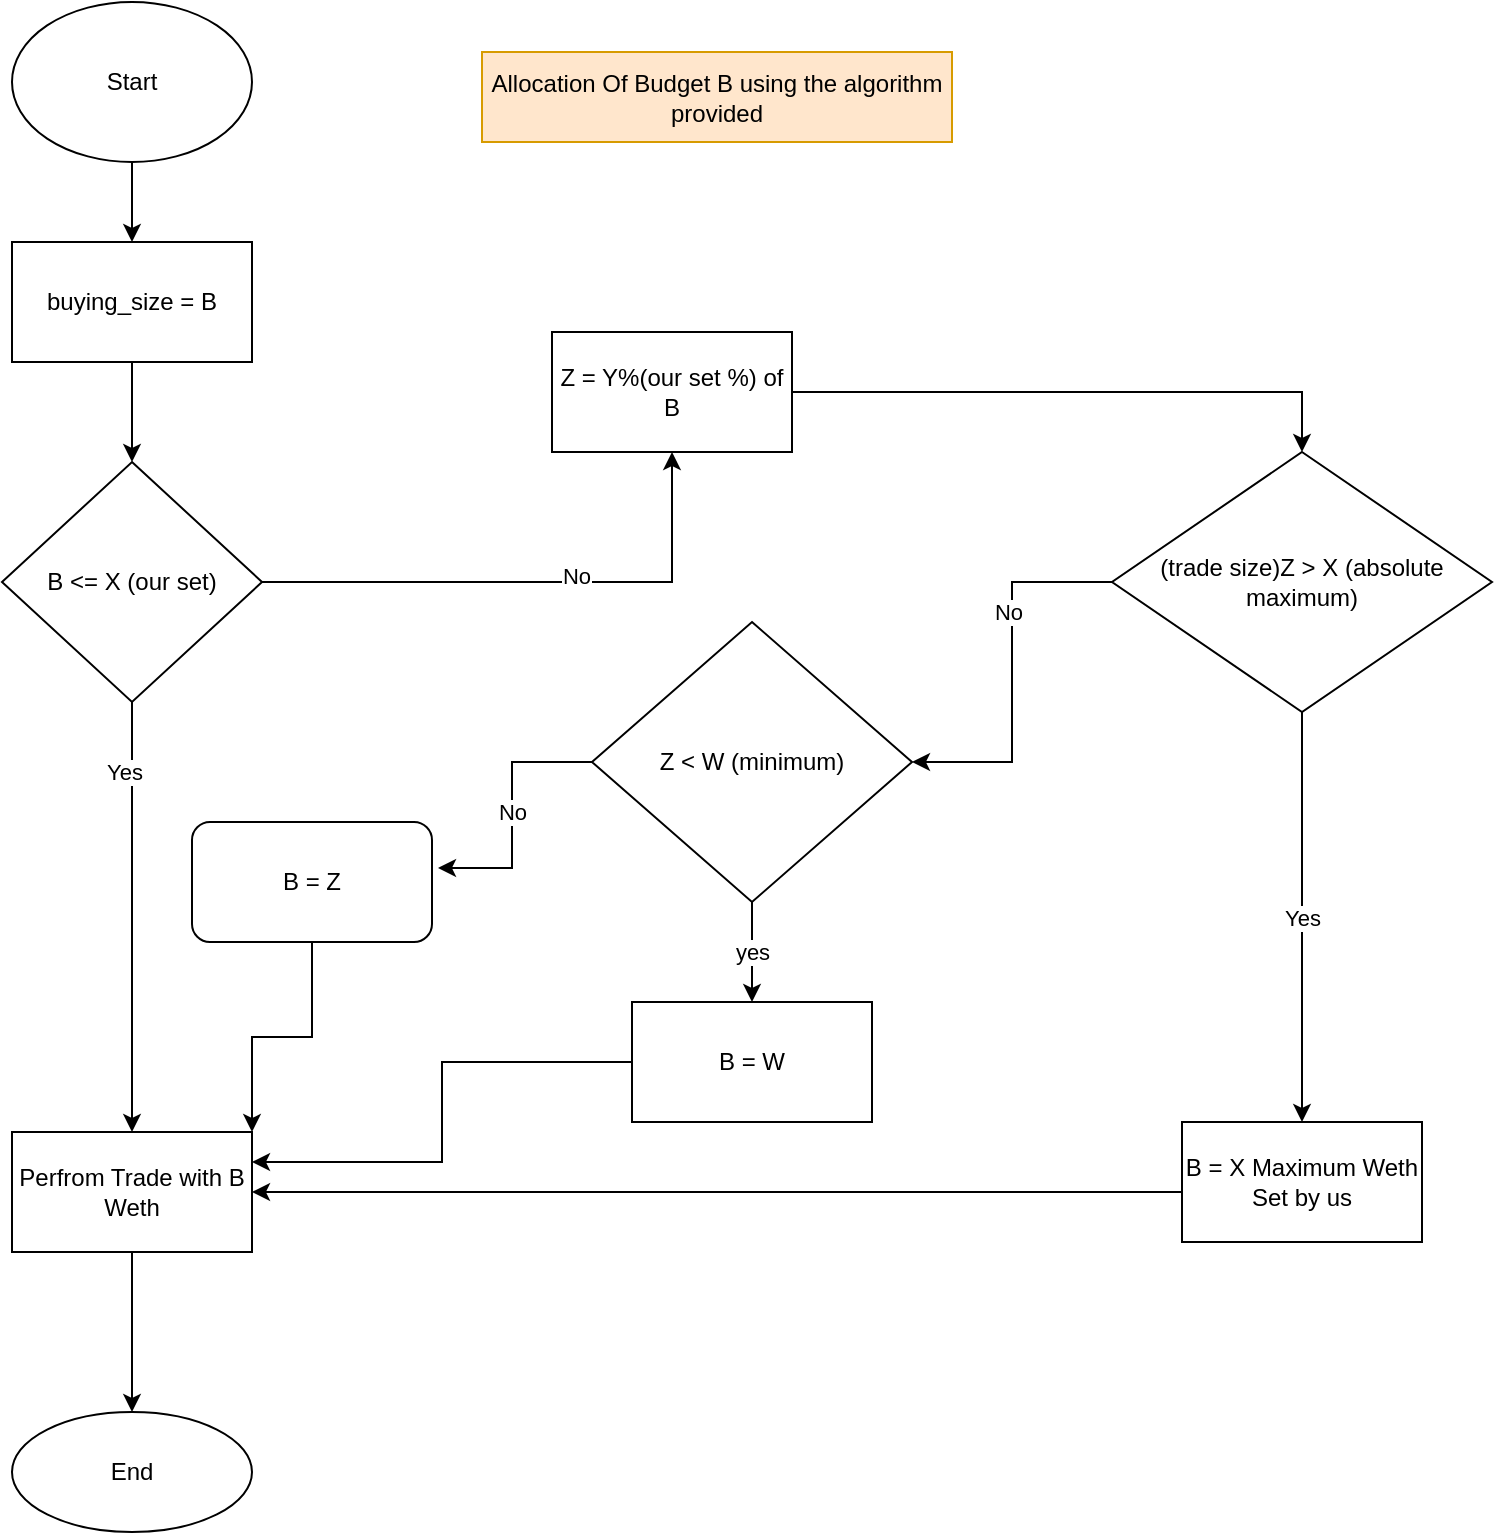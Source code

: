 <mxfile version="20.3.0" type="device" pages="4"><diagram id="FNpu2XobHQQ4prF_8k8P" name="BudgetEstimate"><mxGraphModel dx="1420" dy="857" grid="1" gridSize="10" guides="1" tooltips="1" connect="1" arrows="1" fold="1" page="1" pageScale="1" pageWidth="827" pageHeight="1169" math="0" shadow="0"><root><mxCell id="0"/><mxCell id="1" parent="0"/><mxCell id="94prODg51EuPvyiGcXah-4" value="" style="edgeStyle=orthogonalEdgeStyle;rounded=0;orthogonalLoop=1;jettySize=auto;html=1;" parent="1" source="94prODg51EuPvyiGcXah-1" target="94prODg51EuPvyiGcXah-3" edge="1"><mxGeometry relative="1" as="geometry"/></mxCell><mxCell id="94prODg51EuPvyiGcXah-1" value="Start&lt;br&gt;" style="ellipse;whiteSpace=wrap;html=1;" parent="1" vertex="1"><mxGeometry x="260" y="20" width="120" height="80" as="geometry"/></mxCell><mxCell id="94prODg51EuPvyiGcXah-7" value="" style="edgeStyle=orthogonalEdgeStyle;rounded=0;orthogonalLoop=1;jettySize=auto;html=1;" parent="1" source="94prODg51EuPvyiGcXah-2" target="94prODg51EuPvyiGcXah-5" edge="1"><mxGeometry relative="1" as="geometry"><Array as="points"><mxPoint x="590" y="310"/></Array></mxGeometry></mxCell><mxCell id="94prODg51EuPvyiGcXah-12" value="No" style="edgeLabel;html=1;align=center;verticalAlign=middle;resizable=0;points=[];" parent="94prODg51EuPvyiGcXah-7" vertex="1" connectable="0"><mxGeometry x="0.159" y="3" relative="1" as="geometry"><mxPoint as="offset"/></mxGeometry></mxCell><mxCell id="94prODg51EuPvyiGcXah-14" value="" style="edgeStyle=orthogonalEdgeStyle;rounded=0;orthogonalLoop=1;jettySize=auto;html=1;" parent="1" source="94prODg51EuPvyiGcXah-2" target="94prODg51EuPvyiGcXah-13" edge="1"><mxGeometry relative="1" as="geometry"/></mxCell><mxCell id="94prODg51EuPvyiGcXah-18" value="Yes" style="edgeLabel;html=1;align=center;verticalAlign=middle;resizable=0;points=[];" parent="94prODg51EuPvyiGcXah-14" vertex="1" connectable="0"><mxGeometry x="-0.674" y="-4" relative="1" as="geometry"><mxPoint as="offset"/></mxGeometry></mxCell><mxCell id="94prODg51EuPvyiGcXah-2" value="B &amp;lt;= X (our set)" style="rhombus;whiteSpace=wrap;html=1;" parent="1" vertex="1"><mxGeometry x="255" y="250" width="130" height="120" as="geometry"/></mxCell><mxCell id="94prODg51EuPvyiGcXah-6" value="" style="edgeStyle=orthogonalEdgeStyle;rounded=0;orthogonalLoop=1;jettySize=auto;html=1;" parent="1" source="94prODg51EuPvyiGcXah-3" target="94prODg51EuPvyiGcXah-2" edge="1"><mxGeometry relative="1" as="geometry"/></mxCell><mxCell id="94prODg51EuPvyiGcXah-3" value="buying_size = B" style="whiteSpace=wrap;html=1;" parent="1" vertex="1"><mxGeometry x="260" y="140" width="120" height="60" as="geometry"/></mxCell><mxCell id="94prODg51EuPvyiGcXah-9" value="" style="edgeStyle=orthogonalEdgeStyle;rounded=0;orthogonalLoop=1;jettySize=auto;html=1;entryX=0.5;entryY=0;entryDx=0;entryDy=0;" parent="1" source="94prODg51EuPvyiGcXah-5" target="94prODg51EuPvyiGcXah-8" edge="1"><mxGeometry relative="1" as="geometry"/></mxCell><mxCell id="94prODg51EuPvyiGcXah-5" value="Z = Y%(our set %) of B" style="whiteSpace=wrap;html=1;" parent="1" vertex="1"><mxGeometry x="530" y="185" width="120" height="60" as="geometry"/></mxCell><mxCell id="94prODg51EuPvyiGcXah-11" value="Yes" style="edgeStyle=orthogonalEdgeStyle;rounded=0;orthogonalLoop=1;jettySize=auto;html=1;" parent="1" source="94prODg51EuPvyiGcXah-8" target="94prODg51EuPvyiGcXah-10" edge="1"><mxGeometry relative="1" as="geometry"/></mxCell><mxCell id="94prODg51EuPvyiGcXah-24" style="edgeStyle=orthogonalEdgeStyle;rounded=0;orthogonalLoop=1;jettySize=auto;html=1;exitX=0;exitY=0.5;exitDx=0;exitDy=0;" parent="1" source="94prODg51EuPvyiGcXah-8" target="94prODg51EuPvyiGcXah-20" edge="1"><mxGeometry relative="1" as="geometry"/></mxCell><mxCell id="94prODg51EuPvyiGcXah-25" value="No" style="edgeLabel;html=1;align=center;verticalAlign=middle;resizable=0;points=[];" parent="94prODg51EuPvyiGcXah-24" vertex="1" connectable="0"><mxGeometry x="-0.316" y="-2" relative="1" as="geometry"><mxPoint as="offset"/></mxGeometry></mxCell><mxCell id="94prODg51EuPvyiGcXah-8" value="(trade size)Z &amp;gt; X (absolute maximum)" style="rhombus;whiteSpace=wrap;html=1;" parent="1" vertex="1"><mxGeometry x="810" y="245" width="190" height="130" as="geometry"/></mxCell><mxCell id="94prODg51EuPvyiGcXah-16" style="edgeStyle=orthogonalEdgeStyle;rounded=0;orthogonalLoop=1;jettySize=auto;html=1;entryX=1;entryY=0.5;entryDx=0;entryDy=0;" parent="1" source="94prODg51EuPvyiGcXah-10" target="94prODg51EuPvyiGcXah-13" edge="1"><mxGeometry relative="1" as="geometry"><Array as="points"><mxPoint x="860" y="615"/></Array></mxGeometry></mxCell><mxCell id="94prODg51EuPvyiGcXah-10" value="B = X Maximum Weth Set by us" style="whiteSpace=wrap;html=1;" parent="1" vertex="1"><mxGeometry x="845" y="580" width="120" height="60" as="geometry"/></mxCell><mxCell id="94prODg51EuPvyiGcXah-27" value="" style="edgeStyle=orthogonalEdgeStyle;rounded=0;orthogonalLoop=1;jettySize=auto;html=1;" parent="1" source="94prODg51EuPvyiGcXah-13" target="94prODg51EuPvyiGcXah-26" edge="1"><mxGeometry relative="1" as="geometry"/></mxCell><mxCell id="94prODg51EuPvyiGcXah-13" value="Perfrom Trade with B Weth" style="whiteSpace=wrap;html=1;" parent="1" vertex="1"><mxGeometry x="260" y="585" width="120" height="60" as="geometry"/></mxCell><mxCell id="94prODg51EuPvyiGcXah-19" value="Allocation Of Budget B using the algorithm provided" style="text;html=1;strokeColor=#d79b00;fillColor=#ffe6cc;align=center;verticalAlign=middle;whiteSpace=wrap;rounded=0;" parent="1" vertex="1"><mxGeometry x="495" y="45" width="235" height="45" as="geometry"/></mxCell><mxCell id="94prODg51EuPvyiGcXah-22" value="yes" style="edgeStyle=orthogonalEdgeStyle;rounded=0;orthogonalLoop=1;jettySize=auto;html=1;" parent="1" source="94prODg51EuPvyiGcXah-20" target="94prODg51EuPvyiGcXah-21" edge="1"><mxGeometry relative="1" as="geometry"/></mxCell><mxCell id="94prODg51EuPvyiGcXah-23" value="No" style="edgeStyle=orthogonalEdgeStyle;rounded=0;orthogonalLoop=1;jettySize=auto;html=1;entryX=1.025;entryY=0.383;entryDx=0;entryDy=0;entryPerimeter=0;" parent="1" source="94prODg51EuPvyiGcXah-20" edge="1" target="O1jmOO3gXEvFfot-EQC5-1"><mxGeometry relative="1" as="geometry"><mxPoint x="430" y="430" as="targetPoint"/></mxGeometry></mxCell><mxCell id="94prODg51EuPvyiGcXah-20" value="Z &amp;lt; W (minimum)" style="rhombus;whiteSpace=wrap;html=1;" parent="1" vertex="1"><mxGeometry x="550" y="330" width="160" height="140" as="geometry"/></mxCell><mxCell id="O1jmOO3gXEvFfot-EQC5-3" style="edgeStyle=orthogonalEdgeStyle;rounded=0;orthogonalLoop=1;jettySize=auto;html=1;entryX=1;entryY=0.25;entryDx=0;entryDy=0;" edge="1" parent="1" source="94prODg51EuPvyiGcXah-21" target="94prODg51EuPvyiGcXah-13"><mxGeometry relative="1" as="geometry"/></mxCell><mxCell id="94prODg51EuPvyiGcXah-21" value="B = W" style="whiteSpace=wrap;html=1;" parent="1" vertex="1"><mxGeometry x="570" y="520" width="120" height="60" as="geometry"/></mxCell><mxCell id="94prODg51EuPvyiGcXah-26" value="End" style="ellipse;whiteSpace=wrap;html=1;" parent="1" vertex="1"><mxGeometry x="260" y="725" width="120" height="60" as="geometry"/></mxCell><mxCell id="O1jmOO3gXEvFfot-EQC5-2" style="edgeStyle=orthogonalEdgeStyle;rounded=0;orthogonalLoop=1;jettySize=auto;html=1;entryX=1;entryY=0;entryDx=0;entryDy=0;" edge="1" parent="1" source="O1jmOO3gXEvFfot-EQC5-1" target="94prODg51EuPvyiGcXah-13"><mxGeometry relative="1" as="geometry"/></mxCell><mxCell id="O1jmOO3gXEvFfot-EQC5-1" value="B = Z" style="rounded=1;whiteSpace=wrap;html=1;" vertex="1" parent="1"><mxGeometry x="350" y="430" width="120" height="60" as="geometry"/></mxCell></root></mxGraphModel></diagram><diagram id="sacTPlc072StSsidszk1" name="ERC-20 Token Tracking Flow"><mxGraphModel dx="1420" dy="857" grid="1" gridSize="10" guides="1" tooltips="1" connect="1" arrows="1" fold="1" page="1" pageScale="1" pageWidth="827" pageHeight="1169" math="0" shadow="0"><root><mxCell id="0"/><mxCell id="1" parent="0"/><mxCell id="L5JxGp0d4YR7IYBeEnBp-8" value="" style="edgeStyle=orthogonalEdgeStyle;rounded=0;orthogonalLoop=1;jettySize=auto;html=1;" parent="1" source="L5JxGp0d4YR7IYBeEnBp-6" target="L5JxGp0d4YR7IYBeEnBp-7" edge="1"><mxGeometry relative="1" as="geometry"/></mxCell><mxCell id="L5JxGp0d4YR7IYBeEnBp-6" value="Start" style="ellipse;whiteSpace=wrap;html=1;" parent="1" vertex="1"><mxGeometry x="230" y="90" width="120" height="80" as="geometry"/></mxCell><mxCell id="L5JxGp0d4YR7IYBeEnBp-10" value="" style="edgeStyle=orthogonalEdgeStyle;rounded=0;orthogonalLoop=1;jettySize=auto;html=1;" parent="1" source="L5JxGp0d4YR7IYBeEnBp-7" target="L5JxGp0d4YR7IYBeEnBp-9" edge="1"><mxGeometry relative="1" as="geometry"/></mxCell><mxCell id="L5JxGp0d4YR7IYBeEnBp-7" value="Retrive Data From Quicknode API" style="whiteSpace=wrap;html=1;" parent="1" vertex="1"><mxGeometry x="230" y="260" width="120" height="60" as="geometry"/></mxCell><mxCell id="L5JxGp0d4YR7IYBeEnBp-12" value="" style="edgeStyle=orthogonalEdgeStyle;rounded=0;orthogonalLoop=1;jettySize=auto;html=1;" parent="1" source="L5JxGp0d4YR7IYBeEnBp-9" target="L5JxGp0d4YR7IYBeEnBp-11" edge="1"><mxGeometry relative="1" as="geometry"/></mxCell><mxCell id="L5JxGp0d4YR7IYBeEnBp-21" style="edgeStyle=orthogonalEdgeStyle;rounded=0;orthogonalLoop=1;jettySize=auto;html=1;exitX=0.5;exitY=0;exitDx=0;exitDy=0;" parent="1" source="L5JxGp0d4YR7IYBeEnBp-9" edge="1"><mxGeometry relative="1" as="geometry"><mxPoint x="490" y="170" as="targetPoint"/></mxGeometry></mxCell><mxCell id="L5JxGp0d4YR7IYBeEnBp-9" value="Enter On Database" style="whiteSpace=wrap;html=1;" parent="1" vertex="1"><mxGeometry x="430" y="260" width="120" height="60" as="geometry"/></mxCell><mxCell id="L5JxGp0d4YR7IYBeEnBp-14" value="" style="edgeStyle=orthogonalEdgeStyle;rounded=0;orthogonalLoop=1;jettySize=auto;html=1;" parent="1" source="L5JxGp0d4YR7IYBeEnBp-11" target="L5JxGp0d4YR7IYBeEnBp-13" edge="1"><mxGeometry relative="1" as="geometry"/></mxCell><mxCell id="L5JxGp0d4YR7IYBeEnBp-11" value="Tally The Changes" style="whiteSpace=wrap;html=1;" parent="1" vertex="1"><mxGeometry x="630" y="260" width="120" height="60" as="geometry"/></mxCell><mxCell id="L5JxGp0d4YR7IYBeEnBp-16" value="" style="edgeStyle=orthogonalEdgeStyle;rounded=0;orthogonalLoop=1;jettySize=auto;html=1;" parent="1" source="L5JxGp0d4YR7IYBeEnBp-13" target="L5JxGp0d4YR7IYBeEnBp-15" edge="1"><mxGeometry relative="1" as="geometry"/></mxCell><mxCell id="L5JxGp0d4YR7IYBeEnBp-13" value="Perform Calculations" style="whiteSpace=wrap;html=1;" parent="1" vertex="1"><mxGeometry x="630" y="420" width="120" height="60" as="geometry"/></mxCell><mxCell id="L5JxGp0d4YR7IYBeEnBp-19" style="edgeStyle=orthogonalEdgeStyle;rounded=0;orthogonalLoop=1;jettySize=auto;html=1;entryX=0.5;entryY=1;entryDx=0;entryDy=0;" parent="1" source="L5JxGp0d4YR7IYBeEnBp-15" target="L5JxGp0d4YR7IYBeEnBp-7" edge="1"><mxGeometry relative="1" as="geometry"/></mxCell><mxCell id="L5JxGp0d4YR7IYBeEnBp-15" value="Execute Transaction" style="whiteSpace=wrap;html=1;" parent="1" vertex="1"><mxGeometry x="380" y="420" width="120" height="60" as="geometry"/></mxCell><mxCell id="L5JxGp0d4YR7IYBeEnBp-22" style="edgeStyle=orthogonalEdgeStyle;rounded=0;orthogonalLoop=1;jettySize=auto;html=1;" parent="1" source="L5JxGp0d4YR7IYBeEnBp-20" target="L5JxGp0d4YR7IYBeEnBp-11" edge="1"><mxGeometry relative="1" as="geometry"/></mxCell><mxCell id="L5JxGp0d4YR7IYBeEnBp-20" value="MongoDB" style="shape=cylinder3;whiteSpace=wrap;html=1;boundedLbl=1;backgroundOutline=1;size=15;" parent="1" vertex="1"><mxGeometry x="470" y="90" width="60" height="80" as="geometry"/></mxCell><mxCell id="L5JxGp0d4YR7IYBeEnBp-23" value="ERC20 token Wallet Watcher&amp;nbsp;" style="text;html=1;strokeColor=#b85450;fillColor=#f8cecc;align=center;verticalAlign=middle;whiteSpace=wrap;rounded=0;" parent="1" vertex="1"><mxGeometry x="70" y="100" width="100" height="80" as="geometry"/></mxCell></root></mxGraphModel></diagram><diagram id="3hi3cRl_9771kq-IKZ4E" name="Memepool Flow"><mxGraphModel dx="1671" dy="2177" grid="1" gridSize="10" guides="1" tooltips="1" connect="1" arrows="1" fold="1" page="1" pageScale="1" pageWidth="827" pageHeight="1169" math="0" shadow="0"><root><mxCell id="0"/><mxCell id="1" parent="0"/><mxCell id="3WFc5vQKd3-LUx4yg6Go-4" style="edgeStyle=orthogonalEdgeStyle;rounded=0;orthogonalLoop=1;jettySize=auto;html=1;entryX=0.5;entryY=0;entryDx=0;entryDy=0;exitX=0.07;exitY=0.4;exitDx=0;exitDy=0;exitPerimeter=0;" parent="1" source="3WFc5vQKd3-LUx4yg6Go-2" target="3WFc5vQKd3-LUx4yg6Go-3" edge="1"><mxGeometry relative="1" as="geometry"><Array as="points"><mxPoint x="621" y="40"/><mxPoint x="350" y="40"/></Array></mxGeometry></mxCell><mxCell id="3WFc5vQKd3-LUx4yg6Go-2" value="Blocknative API" style="ellipse;shape=cloud;whiteSpace=wrap;html=1;" parent="1" vertex="1"><mxGeometry x="630" y="-30" width="150" height="90" as="geometry"/></mxCell><mxCell id="3WFc5vQKd3-LUx4yg6Go-6" style="edgeStyle=orthogonalEdgeStyle;rounded=0;orthogonalLoop=1;jettySize=auto;html=1;entryX=1;entryY=0.5;entryDx=0;entryDy=0;entryPerimeter=0;" parent="1" source="3WFc5vQKd3-LUx4yg6Go-3" target="3WFc5vQKd3-LUx4yg6Go-5" edge="1"><mxGeometry relative="1" as="geometry"/></mxCell><mxCell id="3WFc5vQKd3-LUx4yg6Go-7" style="edgeStyle=orthogonalEdgeStyle;rounded=0;orthogonalLoop=1;jettySize=auto;html=1;" parent="1" source="3WFc5vQKd3-LUx4yg6Go-3" edge="1"><mxGeometry relative="1" as="geometry"><mxPoint x="350" y="160" as="targetPoint"/></mxGeometry></mxCell><mxCell id="3WFc5vQKd3-LUx4yg6Go-3" value="Webhooks&lt;br&gt;&lt;br&gt;(Ngork)" style="rounded=1;whiteSpace=wrap;html=1;" parent="1" vertex="1"><mxGeometry x="290" y="60" width="120" height="60" as="geometry"/></mxCell><mxCell id="3WFc5vQKd3-LUx4yg6Go-5" value="MongoDB" style="shape=cylinder3;whiteSpace=wrap;html=1;boundedLbl=1;backgroundOutline=1;size=15;" parent="1" vertex="1"><mxGeometry x="70" y="100" width="60" height="80" as="geometry"/></mxCell><mxCell id="3WFc5vQKd3-LUx4yg6Go-10" style="edgeStyle=orthogonalEdgeStyle;rounded=0;orthogonalLoop=1;jettySize=auto;html=1;entryX=0;entryY=0.5;entryDx=0;entryDy=0;" parent="1" source="3WFc5vQKd3-LUx4yg6Go-8" target="3WFc5vQKd3-LUx4yg6Go-9" edge="1"><mxGeometry relative="1" as="geometry"/></mxCell><mxCell id="3WFc5vQKd3-LUx4yg6Go-13" style="edgeStyle=orthogonalEdgeStyle;rounded=0;orthogonalLoop=1;jettySize=auto;html=1;exitX=0.5;exitY=1;exitDx=0;exitDy=0;entryX=0.5;entryY=0;entryDx=0;entryDy=0;" parent="1" source="3WFc5vQKd3-LUx4yg6Go-8" target="3WFc5vQKd3-LUx4yg6Go-12" edge="1"><mxGeometry relative="1" as="geometry"/></mxCell><mxCell id="3WFc5vQKd3-LUx4yg6Go-8" value="Check For Budget" style="rounded=1;whiteSpace=wrap;html=1;" parent="1" vertex="1"><mxGeometry x="290" y="160" width="120" height="60" as="geometry"/></mxCell><mxCell id="3WFc5vQKd3-LUx4yg6Go-11" style="edgeStyle=orthogonalEdgeStyle;rounded=0;orthogonalLoop=1;jettySize=auto;html=1;" parent="1" source="3WFc5vQKd3-LUx4yg6Go-9" edge="1"><mxGeometry relative="1" as="geometry"><mxPoint x="410" y="200" as="targetPoint"/><Array as="points"><mxPoint x="540" y="140"/><mxPoint x="540" y="200"/></Array></mxGeometry></mxCell><mxCell id="3WFc5vQKd3-LUx4yg6Go-9" value="Budget Checker" style="ellipse;whiteSpace=wrap;html=1;aspect=fixed;" parent="1" vertex="1"><mxGeometry x="450" y="100" width="80" height="80" as="geometry"/></mxCell><mxCell id="3WFc5vQKd3-LUx4yg6Go-15" value="" style="edgeStyle=orthogonalEdgeStyle;rounded=0;orthogonalLoop=1;jettySize=auto;html=1;" parent="1" source="3WFc5vQKd3-LUx4yg6Go-12" target="3WFc5vQKd3-LUx4yg6Go-14" edge="1"><mxGeometry relative="1" as="geometry"/></mxCell><mxCell id="3WFc5vQKd3-LUx4yg6Go-12" value="Prepare Transaction" style="rounded=1;whiteSpace=wrap;html=1;" parent="1" vertex="1"><mxGeometry x="290" y="270" width="120" height="60" as="geometry"/></mxCell><mxCell id="3WFc5vQKd3-LUx4yg6Go-17" value="" style="edgeStyle=orthogonalEdgeStyle;rounded=0;orthogonalLoop=1;jettySize=auto;html=1;" parent="1" source="3WFc5vQKd3-LUx4yg6Go-14" target="3WFc5vQKd3-LUx4yg6Go-16" edge="1"><mxGeometry relative="1" as="geometry"/></mxCell><mxCell id="3WFc5vQKd3-LUx4yg6Go-14" value="Frontrun" style="whiteSpace=wrap;html=1;rounded=1;" parent="1" vertex="1"><mxGeometry x="290" y="380" width="120" height="60" as="geometry"/></mxCell><mxCell id="3WFc5vQKd3-LUx4yg6Go-18" style="edgeStyle=orthogonalEdgeStyle;rounded=0;orthogonalLoop=1;jettySize=auto;html=1;entryX=0.5;entryY=1;entryDx=0;entryDy=0;entryPerimeter=0;" parent="1" source="3WFc5vQKd3-LUx4yg6Go-16" target="3WFc5vQKd3-LUx4yg6Go-5" edge="1"><mxGeometry relative="1" as="geometry"/></mxCell><mxCell id="3WFc5vQKd3-LUx4yg6Go-19" value="Yes" style="edgeLabel;html=1;align=center;verticalAlign=middle;resizable=0;points=[];" parent="3WFc5vQKd3-LUx4yg6Go-18" vertex="1" connectable="0"><mxGeometry x="-0.752" y="-1" relative="1" as="geometry"><mxPoint as="offset"/></mxGeometry></mxCell><mxCell id="3WFc5vQKd3-LUx4yg6Go-28" style="edgeStyle=orthogonalEdgeStyle;rounded=0;orthogonalLoop=1;jettySize=auto;html=1;" parent="1" source="3WFc5vQKd3-LUx4yg6Go-16" target="3WFc5vQKd3-LUx4yg6Go-25" edge="1"><mxGeometry relative="1" as="geometry"/></mxCell><mxCell id="3WFc5vQKd3-LUx4yg6Go-16" value="isSuccess ?" style="rhombus;whiteSpace=wrap;html=1;rounded=1;" parent="1" vertex="1"><mxGeometry x="310" y="510" width="80" height="80" as="geometry"/></mxCell><mxCell id="3WFc5vQKd3-LUx4yg6Go-32" value="" style="edgeStyle=orthogonalEdgeStyle;rounded=0;orthogonalLoop=1;jettySize=auto;html=1;" parent="1" source="3WFc5vQKd3-LUx4yg6Go-25" target="3WFc5vQKd3-LUx4yg6Go-31" edge="1"><mxGeometry relative="1" as="geometry"/></mxCell><mxCell id="3WFc5vQKd3-LUx4yg6Go-25" value="ERC-20 Token Tracking" style="ellipse;whiteSpace=wrap;html=1;aspect=fixed;" parent="1" vertex="1"><mxGeometry x="510" y="440" width="80" height="80" as="geometry"/></mxCell><mxCell id="3WFc5vQKd3-LUx4yg6Go-22" value="No" style="text;html=1;align=center;verticalAlign=middle;resizable=0;points=[];autosize=1;strokeColor=none;fillColor=none;" parent="1" vertex="1"><mxGeometry x="414" y="470" width="40" height="30" as="geometry"/></mxCell><mxCell id="3WFc5vQKd3-LUx4yg6Go-34" value="" style="edgeStyle=orthogonalEdgeStyle;rounded=0;orthogonalLoop=1;jettySize=auto;html=1;" parent="1" source="3WFc5vQKd3-LUx4yg6Go-31" target="3WFc5vQKd3-LUx4yg6Go-33" edge="1"><mxGeometry relative="1" as="geometry"/></mxCell><mxCell id="3WFc5vQKd3-LUx4yg6Go-35" value="Yes" style="edgeLabel;html=1;align=center;verticalAlign=middle;resizable=0;points=[];" parent="3WFc5vQKd3-LUx4yg6Go-34" vertex="1" connectable="0"><mxGeometry x="-0.267" y="5" relative="1" as="geometry"><mxPoint as="offset"/></mxGeometry></mxCell><mxCell id="3WFc5vQKd3-LUx4yg6Go-36" style="edgeStyle=orthogonalEdgeStyle;rounded=0;orthogonalLoop=1;jettySize=auto;html=1;entryX=1;entryY=0.5;entryDx=0;entryDy=0;" parent="1" source="3WFc5vQKd3-LUx4yg6Go-31" target="3WFc5vQKd3-LUx4yg6Go-12" edge="1"><mxGeometry relative="1" as="geometry"><Array as="points"><mxPoint x="660" y="640"/><mxPoint x="660" y="300"/></Array></mxGeometry></mxCell><mxCell id="3WFc5vQKd3-LUx4yg6Go-37" value="No" style="edgeLabel;html=1;align=center;verticalAlign=middle;resizable=0;points=[];" parent="3WFc5vQKd3-LUx4yg6Go-36" vertex="1" connectable="0"><mxGeometry x="0.43" y="-3" relative="1" as="geometry"><mxPoint as="offset"/></mxGeometry></mxCell><mxCell id="3WFc5vQKd3-LUx4yg6Go-31" value="Token Presence" style="rhombus;whiteSpace=wrap;html=1;" parent="1" vertex="1"><mxGeometry x="510" y="600" width="80" height="80" as="geometry"/></mxCell><mxCell id="3WFc5vQKd3-LUx4yg6Go-33" value="End" style="ellipse;whiteSpace=wrap;html=1;" parent="1" vertex="1"><mxGeometry x="490" y="770" width="120" height="60" as="geometry"/></mxCell><mxCell id="znj5ubcn2irhwa0GTGZG-1" value="high level memepool flow" style="text;html=1;strokeColor=#6c8ebf;fillColor=#dae8fc;align=center;verticalAlign=middle;whiteSpace=wrap;rounded=0;" parent="1" vertex="1"><mxGeometry x="270" y="-60" width="90" height="50" as="geometry"/></mxCell></root></mxGraphModel></diagram><diagram id="0K4Pc07yqCU2D5QE8rgx" name="Excel Export"><mxGraphModel dx="2270" dy="857" grid="1" gridSize="10" guides="1" tooltips="1" connect="1" arrows="1" fold="1" page="1" pageScale="1" pageWidth="850" pageHeight="1100" math="0" shadow="0"><root><mxCell id="0"/><mxCell id="1" parent="0"/><mxCell id="cDqyvnOfYCPKxFieEn7T-3" value="" style="edgeStyle=orthogonalEdgeStyle;rounded=0;orthogonalLoop=1;jettySize=auto;html=1;" parent="1" source="cDqyvnOfYCPKxFieEn7T-1" target="cDqyvnOfYCPKxFieEn7T-2" edge="1"><mxGeometry relative="1" as="geometry"/></mxCell><mxCell id="cDqyvnOfYCPKxFieEn7T-1" value="Node.js scripts" style="ellipse;whiteSpace=wrap;html=1;aspect=fixed;" parent="1" vertex="1"><mxGeometry x="150" y="50" width="80" height="80" as="geometry"/></mxCell><mxCell id="cDqyvnOfYCPKxFieEn7T-5" style="edgeStyle=orthogonalEdgeStyle;rounded=0;orthogonalLoop=1;jettySize=auto;html=1;exitX=1;exitY=0.5;exitDx=0;exitDy=0;entryX=0;entryY=0;entryDx=0;entryDy=27.5;entryPerimeter=0;" parent="1" source="cDqyvnOfYCPKxFieEn7T-2" target="cDqyvnOfYCPKxFieEn7T-4" edge="1"><mxGeometry relative="1" as="geometry"/></mxCell><mxCell id="cDqyvnOfYCPKxFieEn7T-10" style="edgeStyle=orthogonalEdgeStyle;rounded=0;orthogonalLoop=1;jettySize=auto;html=1;entryX=1;entryY=0.5;entryDx=0;entryDy=0;" parent="1" source="cDqyvnOfYCPKxFieEn7T-2" target="cDqyvnOfYCPKxFieEn7T-9" edge="1"><mxGeometry relative="1" as="geometry"/></mxCell><mxCell id="cDqyvnOfYCPKxFieEn7T-2" value="Prepare Excel (CSV)" style="whiteSpace=wrap;html=1;" parent="1" vertex="1"><mxGeometry x="130" y="240" width="120" height="60" as="geometry"/></mxCell><mxCell id="cDqyvnOfYCPKxFieEn7T-6" style="edgeStyle=orthogonalEdgeStyle;rounded=0;orthogonalLoop=1;jettySize=auto;html=1;entryX=0.5;entryY=1;entryDx=0;entryDy=0;" parent="1" source="cDqyvnOfYCPKxFieEn7T-4" target="cDqyvnOfYCPKxFieEn7T-2" edge="1"><mxGeometry relative="1" as="geometry"><Array as="points"><mxPoint x="455" y="320"/><mxPoint x="190" y="320"/></Array></mxGeometry></mxCell><mxCell id="cDqyvnOfYCPKxFieEn7T-4" value="MongoDB" style="shape=cylinder3;whiteSpace=wrap;html=1;boundedLbl=1;backgroundOutline=1;size=15;" parent="1" vertex="1"><mxGeometry x="425" y="110" width="60" height="80" as="geometry"/></mxCell><mxCell id="cDqyvnOfYCPKxFieEn7T-12" style="edgeStyle=orthogonalEdgeStyle;rounded=0;orthogonalLoop=1;jettySize=auto;html=1;entryX=0.5;entryY=0;entryDx=0;entryDy=0;" parent="1" source="cDqyvnOfYCPKxFieEn7T-9" target="cDqyvnOfYCPKxFieEn7T-11" edge="1"><mxGeometry relative="1" as="geometry"/></mxCell><mxCell id="cDqyvnOfYCPKxFieEn7T-9" value="Export Under&lt;br&gt;&amp;nbsp;Folders" style="shape=parallelogram;perimeter=parallelogramPerimeter;whiteSpace=wrap;html=1;fixedSize=1;" parent="1" vertex="1"><mxGeometry x="-50" y="240" width="120" height="60" as="geometry"/></mxCell><mxCell id="cDqyvnOfYCPKxFieEn7T-11" value="End" style="ellipse;whiteSpace=wrap;html=1;aspect=fixed;" parent="1" vertex="1"><mxGeometry x="-30" y="370" width="80" height="80" as="geometry"/></mxCell><mxCell id="S43VjkdpltRf9MgG8Zxw-1" value="Excel Export" style="text;html=1;strokeColor=#82b366;fillColor=#d5e8d4;align=center;verticalAlign=middle;whiteSpace=wrap;rounded=0;" parent="1" vertex="1"><mxGeometry x="310" y="10" width="90" height="50" as="geometry"/></mxCell></root></mxGraphModel></diagram></mxfile>